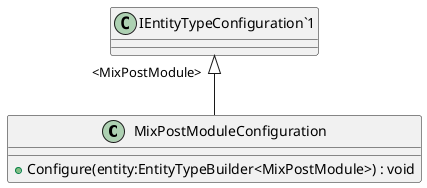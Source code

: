 @startuml
class MixPostModuleConfiguration {
    + Configure(entity:EntityTypeBuilder<MixPostModule>) : void
}
"IEntityTypeConfiguration`1" "<MixPostModule>" <|-- MixPostModuleConfiguration
@enduml
